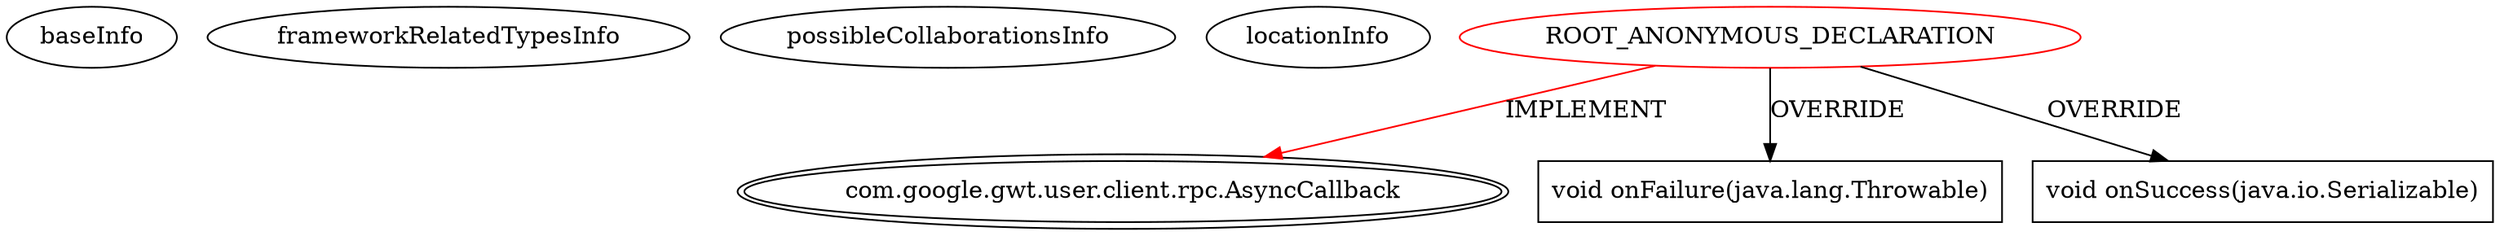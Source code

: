 digraph {
baseInfo[graphId=702,category="extension_graph",isAnonymous=true,possibleRelation=false]
frameworkRelatedTypesInfo[0="com.google.gwt.user.client.rpc.AsyncCallback"]
possibleCollaborationsInfo[]
locationInfo[projectName="aramk-mechanix",filePath="/aramk-mechanix/mechanix-master/src/au/edu/unimelb/csse/smd/mechanix/client/server/MugleClient.java",contextSignature="void populate(au.edu.unimelb.csse.smd.mechanix.client.model.GameModel,au.edu.unimelb.csse.smd.mechanix.client.view.GameController)",graphId="702"]
0[label="ROOT_ANONYMOUS_DECLARATION",vertexType="ROOT_ANONYMOUS_DECLARATION",isFrameworkType=false,color=red]
1[label="com.google.gwt.user.client.rpc.AsyncCallback",vertexType="FRAMEWORK_INTERFACE_TYPE",isFrameworkType=true,peripheries=2]
2[label="void onFailure(java.lang.Throwable)",vertexType="OVERRIDING_METHOD_DECLARATION",isFrameworkType=false,shape=box]
3[label="void onSuccess(java.io.Serializable)",vertexType="OVERRIDING_METHOD_DECLARATION",isFrameworkType=false,shape=box]
0->1[label="IMPLEMENT",color=red]
0->2[label="OVERRIDE"]
0->3[label="OVERRIDE"]
}
